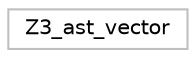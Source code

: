 digraph "Graphical Class Hierarchy"
{
 // LATEX_PDF_SIZE
  edge [fontname="Helvetica",fontsize="10",labelfontname="Helvetica",labelfontsize="10"];
  node [fontname="Helvetica",fontsize="10",shape=record];
  rankdir="LR";
  Node0 [label="Z3_ast_vector",height=0.2,width=0.4,color="grey75", fillcolor="white", style="filled",tooltip=" "];
}
